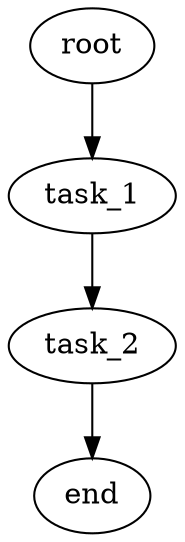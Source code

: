 strict digraph {
    root    [size=2];
    end     [size=2];
    task_1  [size=100000000];
    task_2  [size=100000000];

    root -> task_1      [size=2];
    task_1 -> task_2    [size=2000000000];
    task_2 -> end       [size=2]
}